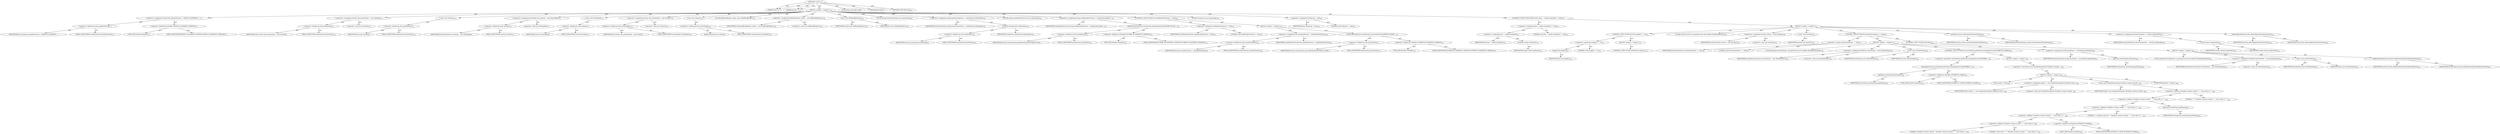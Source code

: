 digraph "&lt;init&gt;" {  
"111669149731" [label = <(METHOD,&lt;init&gt;)<SUB>779</SUB>> ]
"115964117015" [label = <(PARAM,this)<SUB>779</SUB>> ]
"115964117055" [label = <(PARAM,Reader r)<SUB>779</SUB>> ]
"25769803883" [label = <(BLOCK,&lt;empty&gt;,&lt;empty&gt;)<SUB>779</SUB>> ]
"30064771579" [label = <(&lt;operator&gt;.assignment,String this.manifestVersion = DEFAULT_MANIFEST_...)<SUB>721</SUB>> ]
"30064771580" [label = <(&lt;operator&gt;.fieldAccess,this.manifestVersion)<SUB>721</SUB>> ]
"68719477113" [label = <(IDENTIFIER,this,String this.manifestVersion = DEFAULT_MANIFEST_...)> ]
"55834574947" [label = <(FIELD_IDENTIFIER,manifestVersion,manifestVersion)<SUB>721</SUB>> ]
"30064771581" [label = <(&lt;operator&gt;.fieldAccess,Manifest.DEFAULT_MANIFEST_VERSION)<SUB>721</SUB>> ]
"180388626459" [label = <(TYPE_REF,Manifest,Manifest)<SUB>721</SUB>> ]
"55834574948" [label = <(FIELD_IDENTIFIER,DEFAULT_MANIFEST_VERSION,DEFAULT_MANIFEST_VERSION)<SUB>721</SUB>> ]
"30064771582" [label = <(&lt;operator&gt;.assignment,Section this.mainSection = new Section())<SUB>724</SUB>> ]
"30064771583" [label = <(&lt;operator&gt;.fieldAccess,this.mainSection)<SUB>724</SUB>> ]
"68719477114" [label = <(IDENTIFIER,this,Section this.mainSection = new Section())> ]
"55834574949" [label = <(FIELD_IDENTIFIER,mainSection,mainSection)<SUB>724</SUB>> ]
"30064771584" [label = <(&lt;operator&gt;.alloc,new Section())<SUB>724</SUB>> ]
"30064771585" [label = <(&lt;init&gt;,new Section())<SUB>724</SUB>> ]
"30064771586" [label = <(&lt;operator&gt;.fieldAccess,this.mainSection)<SUB>724</SUB>> ]
"68719477115" [label = <(IDENTIFIER,this,new Section())> ]
"55834574950" [label = <(FIELD_IDENTIFIER,mainSection,mainSection)<SUB>724</SUB>> ]
"30064771587" [label = <(&lt;operator&gt;.assignment,Hashtable this.sections = new Hashtable())<SUB>727</SUB>> ]
"30064771588" [label = <(&lt;operator&gt;.fieldAccess,this.sections)<SUB>727</SUB>> ]
"68719477116" [label = <(IDENTIFIER,this,Hashtable this.sections = new Hashtable())> ]
"55834574951" [label = <(FIELD_IDENTIFIER,sections,sections)<SUB>727</SUB>> ]
"30064771589" [label = <(&lt;operator&gt;.alloc,new Hashtable())<SUB>727</SUB>> ]
"30064771590" [label = <(&lt;init&gt;,new Hashtable())<SUB>727</SUB>> ]
"30064771591" [label = <(&lt;operator&gt;.fieldAccess,this.sections)<SUB>727</SUB>> ]
"68719477117" [label = <(IDENTIFIER,this,new Hashtable())> ]
"55834574952" [label = <(FIELD_IDENTIFIER,sections,sections)<SUB>727</SUB>> ]
"30064771592" [label = <(&lt;operator&gt;.assignment,Vector this.sectionIndex = new Vector())<SUB>730</SUB>> ]
"30064771593" [label = <(&lt;operator&gt;.fieldAccess,this.sectionIndex)<SUB>730</SUB>> ]
"68719477118" [label = <(IDENTIFIER,this,Vector this.sectionIndex = new Vector())> ]
"55834574953" [label = <(FIELD_IDENTIFIER,sectionIndex,sectionIndex)<SUB>730</SUB>> ]
"30064771594" [label = <(&lt;operator&gt;.alloc,new Vector())<SUB>730</SUB>> ]
"30064771595" [label = <(&lt;init&gt;,new Vector())<SUB>730</SUB>> ]
"30064771596" [label = <(&lt;operator&gt;.fieldAccess,this.sectionIndex)<SUB>730</SUB>> ]
"68719477119" [label = <(IDENTIFIER,this,new Vector())> ]
"55834574954" [label = <(FIELD_IDENTIFIER,sectionIndex,sectionIndex)<SUB>730</SUB>> ]
"94489280571" [label = <(LOCAL,BufferedReader reader: java.io.BufferedReader)<SUB>780</SUB>> ]
"30064771597" [label = <(&lt;operator&gt;.assignment,BufferedReader reader = new BufferedReader(r))<SUB>780</SUB>> ]
"68719477120" [label = <(IDENTIFIER,reader,BufferedReader reader = new BufferedReader(r))<SUB>780</SUB>> ]
"30064771598" [label = <(&lt;operator&gt;.alloc,new BufferedReader(r))<SUB>780</SUB>> ]
"30064771599" [label = <(&lt;init&gt;,new BufferedReader(r))<SUB>780</SUB>> ]
"68719477121" [label = <(IDENTIFIER,reader,new BufferedReader(r))<SUB>780</SUB>> ]
"68719477122" [label = <(IDENTIFIER,r,new BufferedReader(r))<SUB>780</SUB>> ]
"94489280572" [label = <(LOCAL,String nextSectionName: java.lang.String)<SUB>782</SUB>> ]
"30064771600" [label = <(&lt;operator&gt;.assignment,String nextSectionName = mainSection.read(reader))<SUB>782</SUB>> ]
"68719477123" [label = <(IDENTIFIER,nextSectionName,String nextSectionName = mainSection.read(reader))<SUB>782</SUB>> ]
"30064771601" [label = <(read,this.mainSection.read(reader))<SUB>782</SUB>> ]
"30064771602" [label = <(&lt;operator&gt;.fieldAccess,this.mainSection)<SUB>782</SUB>> ]
"68719477124" [label = <(IDENTIFIER,this,this.mainSection.read(reader))> ]
"55834574955" [label = <(FIELD_IDENTIFIER,mainSection,mainSection)<SUB>782</SUB>> ]
"68719477125" [label = <(IDENTIFIER,reader,this.mainSection.read(reader))<SUB>782</SUB>> ]
"94489280573" [label = <(LOCAL,String readManifestVersion: java.lang.String)<SUB>783</SUB>> ]
"30064771603" [label = <(&lt;operator&gt;.assignment,String readManifestVersion = mainSection.getAtt...)<SUB>783</SUB>> ]
"68719477126" [label = <(IDENTIFIER,readManifestVersion,String readManifestVersion = mainSection.getAtt...)<SUB>783</SUB>> ]
"30064771604" [label = <(getAttributeValue,this.mainSection.getAttributeValue(ATTRIBUTE_MA...)<SUB>784</SUB>> ]
"30064771605" [label = <(&lt;operator&gt;.fieldAccess,this.mainSection)<SUB>784</SUB>> ]
"68719477127" [label = <(IDENTIFIER,this,this.mainSection.getAttributeValue(ATTRIBUTE_MA...)> ]
"55834574956" [label = <(FIELD_IDENTIFIER,mainSection,mainSection)<SUB>784</SUB>> ]
"30064771606" [label = <(&lt;operator&gt;.fieldAccess,Manifest.ATTRIBUTE_MANIFEST_VERSION)<SUB>784</SUB>> ]
"180388626460" [label = <(TYPE_REF,Manifest,Manifest)<SUB>784</SUB>> ]
"55834574957" [label = <(FIELD_IDENTIFIER,ATTRIBUTE_MANIFEST_VERSION,ATTRIBUTE_MANIFEST_VERSION)<SUB>784</SUB>> ]
"47244640314" [label = <(CONTROL_STRUCTURE,IF,if (readManifestVersion != null))<SUB>785</SUB>> ]
"30064771607" [label = <(&lt;operator&gt;.notEquals,readManifestVersion != null)<SUB>785</SUB>> ]
"68719477128" [label = <(IDENTIFIER,readManifestVersion,readManifestVersion != null)<SUB>785</SUB>> ]
"90194313325" [label = <(LITERAL,null,readManifestVersion != null)<SUB>785</SUB>> ]
"25769803884" [label = <(BLOCK,&lt;empty&gt;,&lt;empty&gt;)<SUB>785</SUB>> ]
"30064771608" [label = <(&lt;operator&gt;.assignment,this.manifestVersion = readManifestVersion)<SUB>786</SUB>> ]
"30064771609" [label = <(&lt;operator&gt;.fieldAccess,this.manifestVersion)<SUB>786</SUB>> ]
"68719477129" [label = <(IDENTIFIER,this,this.manifestVersion = readManifestVersion)> ]
"55834574958" [label = <(FIELD_IDENTIFIER,manifestVersion,manifestVersion)<SUB>786</SUB>> ]
"68719477130" [label = <(IDENTIFIER,readManifestVersion,this.manifestVersion = readManifestVersion)<SUB>786</SUB>> ]
"30064771610" [label = <(removeAttribute,this.mainSection.removeAttribute(ATTRIBUTE_MANI...)<SUB>787</SUB>> ]
"30064771611" [label = <(&lt;operator&gt;.fieldAccess,this.mainSection)<SUB>787</SUB>> ]
"68719477131" [label = <(IDENTIFIER,this,this.mainSection.removeAttribute(ATTRIBUTE_MANI...)> ]
"55834574959" [label = <(FIELD_IDENTIFIER,mainSection,mainSection)<SUB>787</SUB>> ]
"30064771612" [label = <(&lt;operator&gt;.fieldAccess,Manifest.ATTRIBUTE_MANIFEST_VERSION)<SUB>787</SUB>> ]
"180388626461" [label = <(TYPE_REF,Manifest,Manifest)<SUB>787</SUB>> ]
"55834574960" [label = <(FIELD_IDENTIFIER,ATTRIBUTE_MANIFEST_VERSION,ATTRIBUTE_MANIFEST_VERSION)<SUB>787</SUB>> ]
"94489280574" [label = <(LOCAL,String line: java.lang.String)<SUB>790</SUB>> ]
"30064771613" [label = <(&lt;operator&gt;.assignment,String line = null)<SUB>790</SUB>> ]
"68719477132" [label = <(IDENTIFIER,line,String line = null)<SUB>790</SUB>> ]
"90194313326" [label = <(LITERAL,null,String line = null)<SUB>790</SUB>> ]
"47244640315" [label = <(CONTROL_STRUCTURE,WHILE,while ((line = reader.readLine()) != null))<SUB>791</SUB>> ]
"30064771614" [label = <(&lt;operator&gt;.notEquals,(line = reader.readLine()) != null)<SUB>791</SUB>> ]
"30064771615" [label = <(&lt;operator&gt;.assignment,line = reader.readLine())<SUB>791</SUB>> ]
"68719477133" [label = <(IDENTIFIER,line,line = reader.readLine())<SUB>791</SUB>> ]
"30064771616" [label = <(readLine,reader.readLine())<SUB>791</SUB>> ]
"68719477134" [label = <(IDENTIFIER,reader,reader.readLine())<SUB>791</SUB>> ]
"90194313327" [label = <(LITERAL,null,(line = reader.readLine()) != null)<SUB>791</SUB>> ]
"25769803885" [label = <(BLOCK,&lt;empty&gt;,&lt;empty&gt;)<SUB>791</SUB>> ]
"47244640316" [label = <(CONTROL_STRUCTURE,IF,if (line.length() == 0))<SUB>792</SUB>> ]
"30064771617" [label = <(&lt;operator&gt;.equals,line.length() == 0)<SUB>792</SUB>> ]
"30064771618" [label = <(length,line.length())<SUB>792</SUB>> ]
"68719477135" [label = <(IDENTIFIER,line,line.length())<SUB>792</SUB>> ]
"90194313328" [label = <(LITERAL,0,line.length() == 0)<SUB>792</SUB>> ]
"25769803886" [label = <(BLOCK,&lt;empty&gt;,&lt;empty&gt;)<SUB>792</SUB>> ]
"47244640317" [label = <(CONTROL_STRUCTURE,CONTINUE,continue;)<SUB>793</SUB>> ]
"94489280575" [label = <(LOCAL,Section section: org.apache.tools.ant.taskdefs.Manifest$Section)<SUB>796</SUB>> ]
"30064771619" [label = <(&lt;operator&gt;.assignment,Section section = new Section())<SUB>796</SUB>> ]
"68719477136" [label = <(IDENTIFIER,section,Section section = new Section())<SUB>796</SUB>> ]
"30064771620" [label = <(&lt;operator&gt;.alloc,new Section())<SUB>796</SUB>> ]
"30064771621" [label = <(&lt;init&gt;,new Section())<SUB>796</SUB>> ]
"68719477137" [label = <(IDENTIFIER,section,new Section())<SUB>796</SUB>> ]
"47244640318" [label = <(CONTROL_STRUCTURE,IF,if (nextSectionName == null))<SUB>797</SUB>> ]
"30064771622" [label = <(&lt;operator&gt;.equals,nextSectionName == null)<SUB>797</SUB>> ]
"68719477138" [label = <(IDENTIFIER,nextSectionName,nextSectionName == null)<SUB>797</SUB>> ]
"90194313329" [label = <(LITERAL,null,nextSectionName == null)<SUB>797</SUB>> ]
"25769803887" [label = <(BLOCK,&lt;empty&gt;,&lt;empty&gt;)<SUB>797</SUB>> ]
"94489280576" [label = <(LOCAL,Attribute sectionName: org.apache.tools.ant.taskdefs.Manifest$Attribute)<SUB>798</SUB>> ]
"30064771623" [label = <(&lt;operator&gt;.assignment,Attribute sectionName = new Attribute(line))<SUB>798</SUB>> ]
"68719477139" [label = <(IDENTIFIER,sectionName,Attribute sectionName = new Attribute(line))<SUB>798</SUB>> ]
"30064771624" [label = <(&lt;operator&gt;.alloc,new Attribute(line))<SUB>798</SUB>> ]
"30064771625" [label = <(&lt;init&gt;,new Attribute(line))<SUB>798</SUB>> ]
"68719477140" [label = <(IDENTIFIER,sectionName,new Attribute(line))<SUB>798</SUB>> ]
"68719477141" [label = <(IDENTIFIER,line,new Attribute(line))<SUB>798</SUB>> ]
"47244640319" [label = <(CONTROL_STRUCTURE,IF,if (!sectionName.getName().equalsIgnoreCase(ATTRIBUTE_NAME)))<SUB>799</SUB>> ]
"30064771626" [label = <(&lt;operator&gt;.logicalNot,!sectionName.getName().equalsIgnoreCase(ATTRIBU...)<SUB>799</SUB>> ]
"30064771627" [label = <(equalsIgnoreCase,sectionName.getName().equalsIgnoreCase(ATTRIBUT...)<SUB>799</SUB>> ]
"30064771628" [label = <(getName,sectionName.getName())<SUB>799</SUB>> ]
"68719477142" [label = <(IDENTIFIER,sectionName,sectionName.getName())<SUB>799</SUB>> ]
"30064771629" [label = <(&lt;operator&gt;.fieldAccess,Manifest.ATTRIBUTE_NAME)<SUB>799</SUB>> ]
"180388626462" [label = <(TYPE_REF,Manifest,Manifest)<SUB>799</SUB>> ]
"55834574961" [label = <(FIELD_IDENTIFIER,ATTRIBUTE_NAME,ATTRIBUTE_NAME)<SUB>799</SUB>> ]
"25769803888" [label = <(BLOCK,&lt;empty&gt;,&lt;empty&gt;)<SUB>799</SUB>> ]
"30064771630" [label = <(&lt;operator&gt;.throw,throw new ManifestException(&quot;Manifest sections ...)<SUB>800</SUB>> ]
"25769803889" [label = <(BLOCK,&lt;empty&gt;,&lt;empty&gt;)<SUB>800</SUB>> ]
"94489280577" [label = <(LOCAL,$obj17: ANY)<SUB>800</SUB>> ]
"30064771631" [label = <(&lt;operator&gt;.assignment,$obj17 = new ManifestException(&quot;Manifest sectio...)<SUB>800</SUB>> ]
"68719477143" [label = <(IDENTIFIER,$obj17,$obj17 = new ManifestException(&quot;Manifest sectio...)<SUB>800</SUB>> ]
"30064771632" [label = <(&lt;operator&gt;.alloc,new ManifestException(&quot;Manifest sections should...)<SUB>800</SUB>> ]
"30064771633" [label = <(&lt;init&gt;,new ManifestException(&quot;Manifest sections should...)<SUB>800</SUB>> ]
"68719477144" [label = <(IDENTIFIER,$obj17,new ManifestException(&quot;Manifest sections should...)<SUB>800</SUB>> ]
"30064771634" [label = <(&lt;operator&gt;.addition,&quot;Manifest sections should &quot; + &quot;start with a \&quot;&quot;...)<SUB>800</SUB>> ]
"30064771635" [label = <(&lt;operator&gt;.addition,&quot;Manifest sections should &quot; + &quot;start with a \&quot;&quot;...)<SUB>800</SUB>> ]
"30064771636" [label = <(&lt;operator&gt;.addition,&quot;Manifest sections should &quot; + &quot;start with a \&quot;&quot;...)<SUB>800</SUB>> ]
"30064771637" [label = <(&lt;operator&gt;.addition,&quot;Manifest sections should &quot; + &quot;start with a \&quot;&quot;...)<SUB>800</SUB>> ]
"30064771638" [label = <(&lt;operator&gt;.addition,&quot;Manifest sections should &quot; + &quot;start with a \&quot;&quot;)<SUB>800</SUB>> ]
"90194313330" [label = <(LITERAL,&quot;Manifest sections should &quot;,&quot;Manifest sections should &quot; + &quot;start with a \&quot;&quot;)<SUB>800</SUB>> ]
"90194313331" [label = <(LITERAL,&quot;start with a \&quot;&quot;,&quot;Manifest sections should &quot; + &quot;start with a \&quot;&quot;)<SUB>801</SUB>> ]
"30064771639" [label = <(&lt;operator&gt;.fieldAccess,Manifest.ATTRIBUTE_NAME)<SUB>801</SUB>> ]
"180388626463" [label = <(TYPE_REF,Manifest,Manifest)<SUB>801</SUB>> ]
"55834574962" [label = <(FIELD_IDENTIFIER,ATTRIBUTE_NAME,ATTRIBUTE_NAME)<SUB>801</SUB>> ]
"90194313332" [label = <(LITERAL,&quot;\&quot; attribute and not \&quot;&quot;,&quot;Manifest sections should &quot; + &quot;start with a \&quot;&quot;...)<SUB>802</SUB>> ]
"30064771640" [label = <(getName,sectionName.getName())<SUB>803</SUB>> ]
"68719477145" [label = <(IDENTIFIER,sectionName,sectionName.getName())<SUB>803</SUB>> ]
"90194313333" [label = <(LITERAL,&quot;\&quot;&quot;,&quot;Manifest sections should &quot; + &quot;start with a \&quot;&quot;...)<SUB>803</SUB>> ]
"68719477146" [label = <(IDENTIFIER,$obj17,&lt;empty&gt;)<SUB>800</SUB>> ]
"30064771641" [label = <(&lt;operator&gt;.assignment,nextSectionName = sectionName.getValue())<SUB>805</SUB>> ]
"68719477147" [label = <(IDENTIFIER,nextSectionName,nextSectionName = sectionName.getValue())<SUB>805</SUB>> ]
"30064771642" [label = <(getValue,sectionName.getValue())<SUB>805</SUB>> ]
"68719477148" [label = <(IDENTIFIER,sectionName,sectionName.getValue())<SUB>805</SUB>> ]
"47244640320" [label = <(CONTROL_STRUCTURE,ELSE,else)<SUB>806</SUB>> ]
"25769803890" [label = <(BLOCK,&lt;empty&gt;,&lt;empty&gt;)<SUB>806</SUB>> ]
"94489280578" [label = <(LOCAL,Attribute firstAttribute: org.apache.tools.ant.taskdefs.Manifest$Attribute)<SUB>810</SUB>> ]
"30064771643" [label = <(&lt;operator&gt;.assignment,Attribute firstAttribute = new Attribute(line))<SUB>810</SUB>> ]
"68719477149" [label = <(IDENTIFIER,firstAttribute,Attribute firstAttribute = new Attribute(line))<SUB>810</SUB>> ]
"30064771644" [label = <(&lt;operator&gt;.alloc,new Attribute(line))<SUB>810</SUB>> ]
"30064771645" [label = <(&lt;init&gt;,new Attribute(line))<SUB>810</SUB>> ]
"68719477150" [label = <(IDENTIFIER,firstAttribute,new Attribute(line))<SUB>810</SUB>> ]
"68719477151" [label = <(IDENTIFIER,line,new Attribute(line))<SUB>810</SUB>> ]
"30064771646" [label = <(addAttributeAndCheck,section.addAttributeAndCheck(firstAttribute))<SUB>811</SUB>> ]
"68719477152" [label = <(IDENTIFIER,section,section.addAttributeAndCheck(firstAttribute))<SUB>811</SUB>> ]
"68719477153" [label = <(IDENTIFIER,firstAttribute,section.addAttributeAndCheck(firstAttribute))<SUB>811</SUB>> ]
"30064771647" [label = <(setName,section.setName(nextSectionName))<SUB>814</SUB>> ]
"68719477154" [label = <(IDENTIFIER,section,section.setName(nextSectionName))<SUB>814</SUB>> ]
"68719477155" [label = <(IDENTIFIER,nextSectionName,section.setName(nextSectionName))<SUB>814</SUB>> ]
"30064771648" [label = <(&lt;operator&gt;.assignment,nextSectionName = section.read(reader))<SUB>815</SUB>> ]
"68719477156" [label = <(IDENTIFIER,nextSectionName,nextSectionName = section.read(reader))<SUB>815</SUB>> ]
"30064771649" [label = <(read,section.read(reader))<SUB>815</SUB>> ]
"68719477157" [label = <(IDENTIFIER,section,section.read(reader))<SUB>815</SUB>> ]
"68719477158" [label = <(IDENTIFIER,reader,section.read(reader))<SUB>815</SUB>> ]
"30064771650" [label = <(addConfiguredSection,this.addConfiguredSection(section))<SUB>816</SUB>> ]
"68719476770" [label = <(IDENTIFIER,this,this.addConfiguredSection(section))<SUB>816</SUB>> ]
"68719477159" [label = <(IDENTIFIER,section,this.addConfiguredSection(section))<SUB>816</SUB>> ]
"133143986277" [label = <(MODIFIER,CONSTRUCTOR)> ]
"133143986278" [label = <(MODIFIER,PUBLIC)> ]
"128849018915" [label = <(METHOD_RETURN,void)<SUB>818</SUB>> ]
  "111669149731" -> "115964117015"  [ label = "AST: "] 
  "111669149731" -> "115964117055"  [ label = "AST: "] 
  "111669149731" -> "25769803883"  [ label = "AST: "] 
  "111669149731" -> "133143986277"  [ label = "AST: "] 
  "111669149731" -> "133143986278"  [ label = "AST: "] 
  "111669149731" -> "128849018915"  [ label = "AST: "] 
  "25769803883" -> "30064771579"  [ label = "AST: "] 
  "25769803883" -> "30064771582"  [ label = "AST: "] 
  "25769803883" -> "30064771585"  [ label = "AST: "] 
  "25769803883" -> "30064771587"  [ label = "AST: "] 
  "25769803883" -> "30064771590"  [ label = "AST: "] 
  "25769803883" -> "30064771592"  [ label = "AST: "] 
  "25769803883" -> "30064771595"  [ label = "AST: "] 
  "25769803883" -> "94489280571"  [ label = "AST: "] 
  "25769803883" -> "30064771597"  [ label = "AST: "] 
  "25769803883" -> "30064771599"  [ label = "AST: "] 
  "25769803883" -> "94489280572"  [ label = "AST: "] 
  "25769803883" -> "30064771600"  [ label = "AST: "] 
  "25769803883" -> "94489280573"  [ label = "AST: "] 
  "25769803883" -> "30064771603"  [ label = "AST: "] 
  "25769803883" -> "47244640314"  [ label = "AST: "] 
  "25769803883" -> "94489280574"  [ label = "AST: "] 
  "25769803883" -> "30064771613"  [ label = "AST: "] 
  "25769803883" -> "47244640315"  [ label = "AST: "] 
  "30064771579" -> "30064771580"  [ label = "AST: "] 
  "30064771579" -> "30064771581"  [ label = "AST: "] 
  "30064771580" -> "68719477113"  [ label = "AST: "] 
  "30064771580" -> "55834574947"  [ label = "AST: "] 
  "30064771581" -> "180388626459"  [ label = "AST: "] 
  "30064771581" -> "55834574948"  [ label = "AST: "] 
  "30064771582" -> "30064771583"  [ label = "AST: "] 
  "30064771582" -> "30064771584"  [ label = "AST: "] 
  "30064771583" -> "68719477114"  [ label = "AST: "] 
  "30064771583" -> "55834574949"  [ label = "AST: "] 
  "30064771585" -> "30064771586"  [ label = "AST: "] 
  "30064771586" -> "68719477115"  [ label = "AST: "] 
  "30064771586" -> "55834574950"  [ label = "AST: "] 
  "30064771587" -> "30064771588"  [ label = "AST: "] 
  "30064771587" -> "30064771589"  [ label = "AST: "] 
  "30064771588" -> "68719477116"  [ label = "AST: "] 
  "30064771588" -> "55834574951"  [ label = "AST: "] 
  "30064771590" -> "30064771591"  [ label = "AST: "] 
  "30064771591" -> "68719477117"  [ label = "AST: "] 
  "30064771591" -> "55834574952"  [ label = "AST: "] 
  "30064771592" -> "30064771593"  [ label = "AST: "] 
  "30064771592" -> "30064771594"  [ label = "AST: "] 
  "30064771593" -> "68719477118"  [ label = "AST: "] 
  "30064771593" -> "55834574953"  [ label = "AST: "] 
  "30064771595" -> "30064771596"  [ label = "AST: "] 
  "30064771596" -> "68719477119"  [ label = "AST: "] 
  "30064771596" -> "55834574954"  [ label = "AST: "] 
  "30064771597" -> "68719477120"  [ label = "AST: "] 
  "30064771597" -> "30064771598"  [ label = "AST: "] 
  "30064771599" -> "68719477121"  [ label = "AST: "] 
  "30064771599" -> "68719477122"  [ label = "AST: "] 
  "30064771600" -> "68719477123"  [ label = "AST: "] 
  "30064771600" -> "30064771601"  [ label = "AST: "] 
  "30064771601" -> "30064771602"  [ label = "AST: "] 
  "30064771601" -> "68719477125"  [ label = "AST: "] 
  "30064771602" -> "68719477124"  [ label = "AST: "] 
  "30064771602" -> "55834574955"  [ label = "AST: "] 
  "30064771603" -> "68719477126"  [ label = "AST: "] 
  "30064771603" -> "30064771604"  [ label = "AST: "] 
  "30064771604" -> "30064771605"  [ label = "AST: "] 
  "30064771604" -> "30064771606"  [ label = "AST: "] 
  "30064771605" -> "68719477127"  [ label = "AST: "] 
  "30064771605" -> "55834574956"  [ label = "AST: "] 
  "30064771606" -> "180388626460"  [ label = "AST: "] 
  "30064771606" -> "55834574957"  [ label = "AST: "] 
  "47244640314" -> "30064771607"  [ label = "AST: "] 
  "47244640314" -> "25769803884"  [ label = "AST: "] 
  "30064771607" -> "68719477128"  [ label = "AST: "] 
  "30064771607" -> "90194313325"  [ label = "AST: "] 
  "25769803884" -> "30064771608"  [ label = "AST: "] 
  "25769803884" -> "30064771610"  [ label = "AST: "] 
  "30064771608" -> "30064771609"  [ label = "AST: "] 
  "30064771608" -> "68719477130"  [ label = "AST: "] 
  "30064771609" -> "68719477129"  [ label = "AST: "] 
  "30064771609" -> "55834574958"  [ label = "AST: "] 
  "30064771610" -> "30064771611"  [ label = "AST: "] 
  "30064771610" -> "30064771612"  [ label = "AST: "] 
  "30064771611" -> "68719477131"  [ label = "AST: "] 
  "30064771611" -> "55834574959"  [ label = "AST: "] 
  "30064771612" -> "180388626461"  [ label = "AST: "] 
  "30064771612" -> "55834574960"  [ label = "AST: "] 
  "30064771613" -> "68719477132"  [ label = "AST: "] 
  "30064771613" -> "90194313326"  [ label = "AST: "] 
  "47244640315" -> "30064771614"  [ label = "AST: "] 
  "47244640315" -> "25769803885"  [ label = "AST: "] 
  "30064771614" -> "30064771615"  [ label = "AST: "] 
  "30064771614" -> "90194313327"  [ label = "AST: "] 
  "30064771615" -> "68719477133"  [ label = "AST: "] 
  "30064771615" -> "30064771616"  [ label = "AST: "] 
  "30064771616" -> "68719477134"  [ label = "AST: "] 
  "25769803885" -> "47244640316"  [ label = "AST: "] 
  "25769803885" -> "94489280575"  [ label = "AST: "] 
  "25769803885" -> "30064771619"  [ label = "AST: "] 
  "25769803885" -> "30064771621"  [ label = "AST: "] 
  "25769803885" -> "47244640318"  [ label = "AST: "] 
  "25769803885" -> "30064771647"  [ label = "AST: "] 
  "25769803885" -> "30064771648"  [ label = "AST: "] 
  "25769803885" -> "30064771650"  [ label = "AST: "] 
  "47244640316" -> "30064771617"  [ label = "AST: "] 
  "47244640316" -> "25769803886"  [ label = "AST: "] 
  "30064771617" -> "30064771618"  [ label = "AST: "] 
  "30064771617" -> "90194313328"  [ label = "AST: "] 
  "30064771618" -> "68719477135"  [ label = "AST: "] 
  "25769803886" -> "47244640317"  [ label = "AST: "] 
  "30064771619" -> "68719477136"  [ label = "AST: "] 
  "30064771619" -> "30064771620"  [ label = "AST: "] 
  "30064771621" -> "68719477137"  [ label = "AST: "] 
  "47244640318" -> "30064771622"  [ label = "AST: "] 
  "47244640318" -> "25769803887"  [ label = "AST: "] 
  "47244640318" -> "47244640320"  [ label = "AST: "] 
  "30064771622" -> "68719477138"  [ label = "AST: "] 
  "30064771622" -> "90194313329"  [ label = "AST: "] 
  "25769803887" -> "94489280576"  [ label = "AST: "] 
  "25769803887" -> "30064771623"  [ label = "AST: "] 
  "25769803887" -> "30064771625"  [ label = "AST: "] 
  "25769803887" -> "47244640319"  [ label = "AST: "] 
  "25769803887" -> "30064771641"  [ label = "AST: "] 
  "30064771623" -> "68719477139"  [ label = "AST: "] 
  "30064771623" -> "30064771624"  [ label = "AST: "] 
  "30064771625" -> "68719477140"  [ label = "AST: "] 
  "30064771625" -> "68719477141"  [ label = "AST: "] 
  "47244640319" -> "30064771626"  [ label = "AST: "] 
  "47244640319" -> "25769803888"  [ label = "AST: "] 
  "30064771626" -> "30064771627"  [ label = "AST: "] 
  "30064771627" -> "30064771628"  [ label = "AST: "] 
  "30064771627" -> "30064771629"  [ label = "AST: "] 
  "30064771628" -> "68719477142"  [ label = "AST: "] 
  "30064771629" -> "180388626462"  [ label = "AST: "] 
  "30064771629" -> "55834574961"  [ label = "AST: "] 
  "25769803888" -> "30064771630"  [ label = "AST: "] 
  "30064771630" -> "25769803889"  [ label = "AST: "] 
  "25769803889" -> "94489280577"  [ label = "AST: "] 
  "25769803889" -> "30064771631"  [ label = "AST: "] 
  "25769803889" -> "30064771633"  [ label = "AST: "] 
  "25769803889" -> "68719477146"  [ label = "AST: "] 
  "30064771631" -> "68719477143"  [ label = "AST: "] 
  "30064771631" -> "30064771632"  [ label = "AST: "] 
  "30064771633" -> "68719477144"  [ label = "AST: "] 
  "30064771633" -> "30064771634"  [ label = "AST: "] 
  "30064771634" -> "30064771635"  [ label = "AST: "] 
  "30064771634" -> "90194313333"  [ label = "AST: "] 
  "30064771635" -> "30064771636"  [ label = "AST: "] 
  "30064771635" -> "30064771640"  [ label = "AST: "] 
  "30064771636" -> "30064771637"  [ label = "AST: "] 
  "30064771636" -> "90194313332"  [ label = "AST: "] 
  "30064771637" -> "30064771638"  [ label = "AST: "] 
  "30064771637" -> "30064771639"  [ label = "AST: "] 
  "30064771638" -> "90194313330"  [ label = "AST: "] 
  "30064771638" -> "90194313331"  [ label = "AST: "] 
  "30064771639" -> "180388626463"  [ label = "AST: "] 
  "30064771639" -> "55834574962"  [ label = "AST: "] 
  "30064771640" -> "68719477145"  [ label = "AST: "] 
  "30064771641" -> "68719477147"  [ label = "AST: "] 
  "30064771641" -> "30064771642"  [ label = "AST: "] 
  "30064771642" -> "68719477148"  [ label = "AST: "] 
  "47244640320" -> "25769803890"  [ label = "AST: "] 
  "25769803890" -> "94489280578"  [ label = "AST: "] 
  "25769803890" -> "30064771643"  [ label = "AST: "] 
  "25769803890" -> "30064771645"  [ label = "AST: "] 
  "25769803890" -> "30064771646"  [ label = "AST: "] 
  "30064771643" -> "68719477149"  [ label = "AST: "] 
  "30064771643" -> "30064771644"  [ label = "AST: "] 
  "30064771645" -> "68719477150"  [ label = "AST: "] 
  "30064771645" -> "68719477151"  [ label = "AST: "] 
  "30064771646" -> "68719477152"  [ label = "AST: "] 
  "30064771646" -> "68719477153"  [ label = "AST: "] 
  "30064771647" -> "68719477154"  [ label = "AST: "] 
  "30064771647" -> "68719477155"  [ label = "AST: "] 
  "30064771648" -> "68719477156"  [ label = "AST: "] 
  "30064771648" -> "30064771649"  [ label = "AST: "] 
  "30064771649" -> "68719477157"  [ label = "AST: "] 
  "30064771649" -> "68719477158"  [ label = "AST: "] 
  "30064771650" -> "68719476770"  [ label = "AST: "] 
  "30064771650" -> "68719477159"  [ label = "AST: "] 
  "111669149731" -> "115964117015"  [ label = "DDG: "] 
  "111669149731" -> "115964117055"  [ label = "DDG: "] 
}
